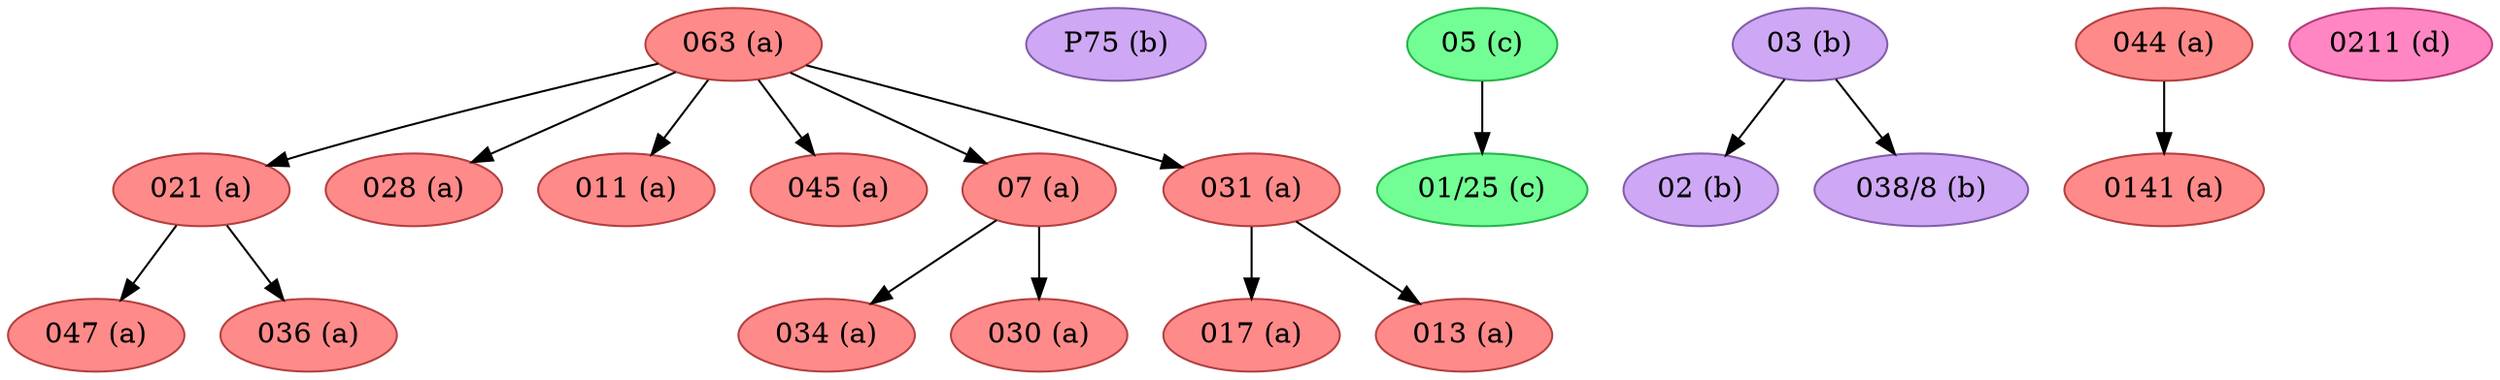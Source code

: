 strict digraph G {
"063 (a)" [fillcolor="#FF8A8A", color="#b43f3f", style=filled];
"021 (a)" [fillcolor="#FF8A8A", color="#b43f3f", style=filled];
"P75 (b)" [fillcolor="#CEA8F4", color="#835da9", style=filled];
"028 (a)" [fillcolor="#FF8A8A", color="#b43f3f", style=filled];
"047 (a)" [fillcolor="#FF8A8A", color="#b43f3f", style=filled];
"05 (c)" [fillcolor="#72FE95", color="#27b34a", style=filled];
"034 (a)" [fillcolor="#FF8A8A", color="#b43f3f", style=filled];
"036 (a)" [fillcolor="#FF8A8A", color="#b43f3f", style=filled];
"017 (a)" [fillcolor="#FF8A8A", color="#b43f3f", style=filled];
"011 (a)" [fillcolor="#FF8A8A", color="#b43f3f", style=filled];
"045 (a)" [fillcolor="#FF8A8A", color="#b43f3f", style=filled];
"02 (b)" [fillcolor="#CEA8F4", color="#835da9", style=filled];
"07 (a)" [fillcolor="#FF8A8A", color="#b43f3f", style=filled];
"013 (a)" [fillcolor="#FF8A8A", color="#b43f3f", style=filled];
"030 (a)" [fillcolor="#FF8A8A", color="#b43f3f", style=filled];
"038/8 (b)" [fillcolor="#CEA8F4", color="#835da9", style=filled];
"044 (a)" [fillcolor="#FF8A8A", color="#b43f3f", style=filled];
"0141 (a)" [fillcolor="#FF8A8A", color="#b43f3f", style=filled];
"031 (a)" [fillcolor="#FF8A8A", color="#b43f3f", style=filled];
"01/25 (c)" [fillcolor="#72FE95", color="#27b34a", style=filled];
"0211 (d)" [fillcolor="#FF86C2", color="#b43b77", style=filled];
"03 (b)" [fillcolor="#CEA8F4", color="#835da9", style=filled];
"063 (a)" -> "028 (a)";
"063 (a)" -> "031 (a)";
"063 (a)" -> "07 (a)";
"063 (a)" -> "021 (a)";
"063 (a)" -> "011 (a)";
"063 (a)" -> "045 (a)";
"021 (a)" -> "036 (a)";
"021 (a)" -> "047 (a)";
"05 (c)" -> "01/25 (c)";
"07 (a)" -> "030 (a)";
"07 (a)" -> "034 (a)";
"044 (a)" -> "0141 (a)";
"031 (a)" -> "017 (a)";
"031 (a)" -> "013 (a)";
"03 (b)" -> "038/8 (b)";
"03 (b)" -> "02 (b)";
}
